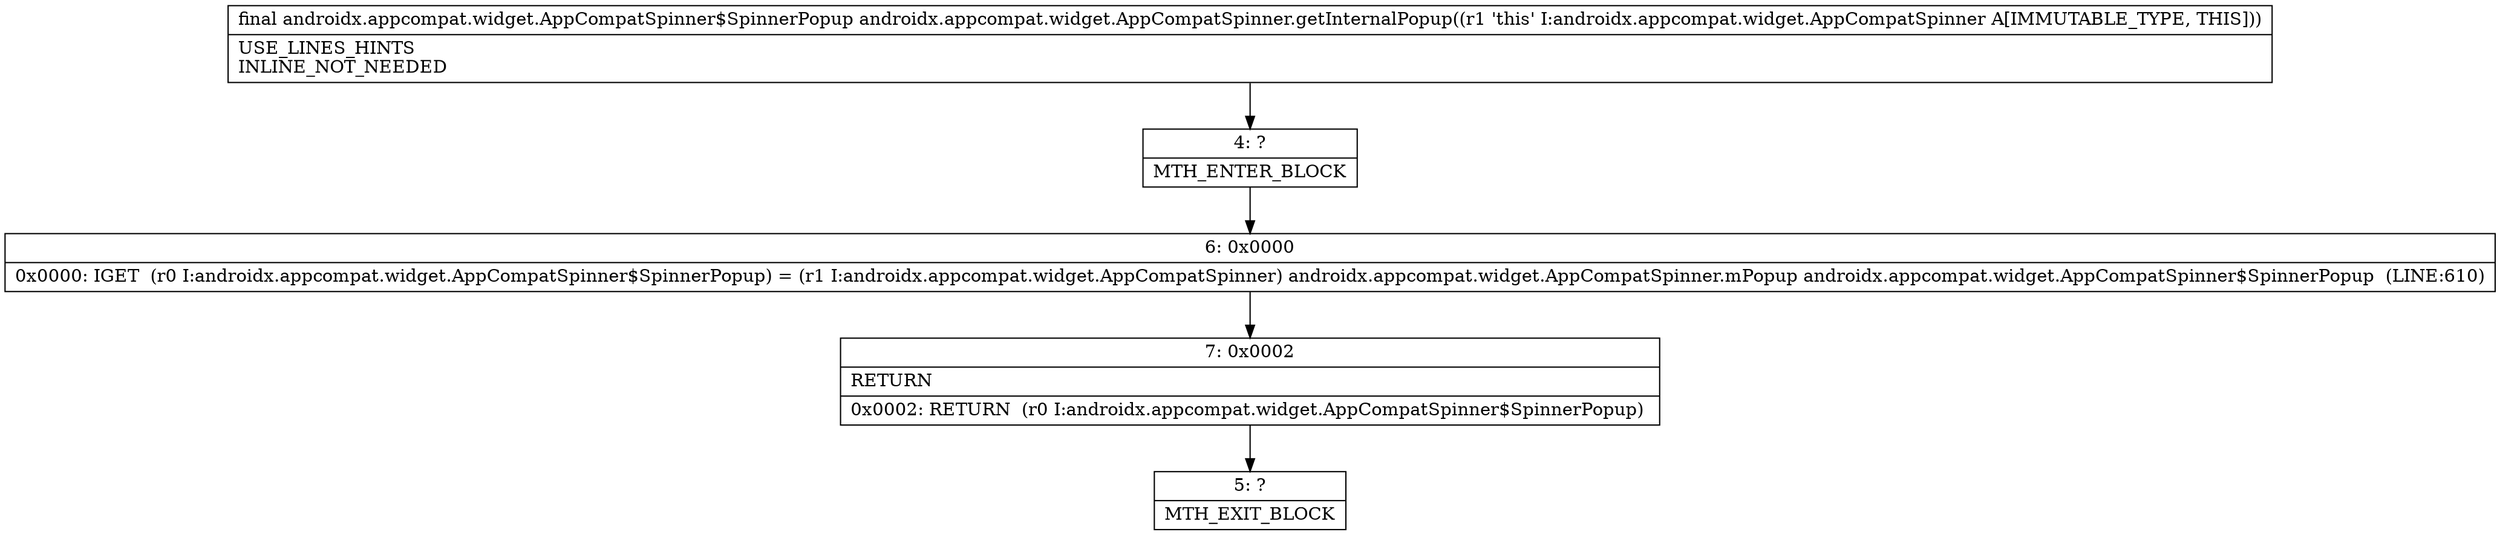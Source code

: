 digraph "CFG forandroidx.appcompat.widget.AppCompatSpinner.getInternalPopup()Landroidx\/appcompat\/widget\/AppCompatSpinner$SpinnerPopup;" {
Node_4 [shape=record,label="{4\:\ ?|MTH_ENTER_BLOCK\l}"];
Node_6 [shape=record,label="{6\:\ 0x0000|0x0000: IGET  (r0 I:androidx.appcompat.widget.AppCompatSpinner$SpinnerPopup) = (r1 I:androidx.appcompat.widget.AppCompatSpinner) androidx.appcompat.widget.AppCompatSpinner.mPopup androidx.appcompat.widget.AppCompatSpinner$SpinnerPopup  (LINE:610)\l}"];
Node_7 [shape=record,label="{7\:\ 0x0002|RETURN\l|0x0002: RETURN  (r0 I:androidx.appcompat.widget.AppCompatSpinner$SpinnerPopup) \l}"];
Node_5 [shape=record,label="{5\:\ ?|MTH_EXIT_BLOCK\l}"];
MethodNode[shape=record,label="{final androidx.appcompat.widget.AppCompatSpinner$SpinnerPopup androidx.appcompat.widget.AppCompatSpinner.getInternalPopup((r1 'this' I:androidx.appcompat.widget.AppCompatSpinner A[IMMUTABLE_TYPE, THIS]))  | USE_LINES_HINTS\lINLINE_NOT_NEEDED\l}"];
MethodNode -> Node_4;Node_4 -> Node_6;
Node_6 -> Node_7;
Node_7 -> Node_5;
}

